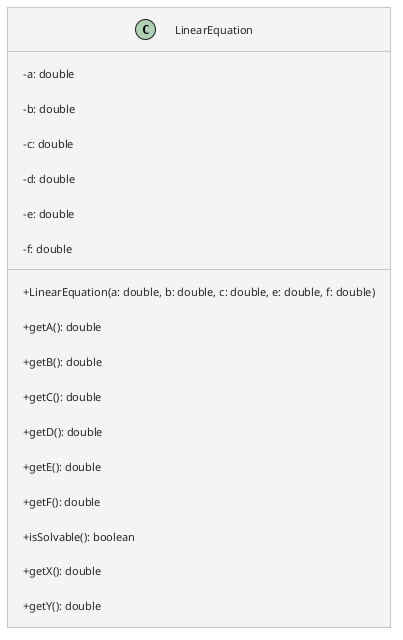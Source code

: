 @startuml LinearEquation

!theme carbon-gray
skinparam classAttributeIconSize 0

class LinearEquation {
    -a: double
    -b: double
    -c: double
    -d: double
    -e: double
    -f: double

    +LinearEquation(a: double, b: double, c: double, e: double, f: double)
    +getA(): double
    +getB(): double
    +getC(): double
    +getD(): double
    +getE(): double
    +getF(): double
    +isSolvable(): boolean
    +getX(): double
    +getY(): double
}